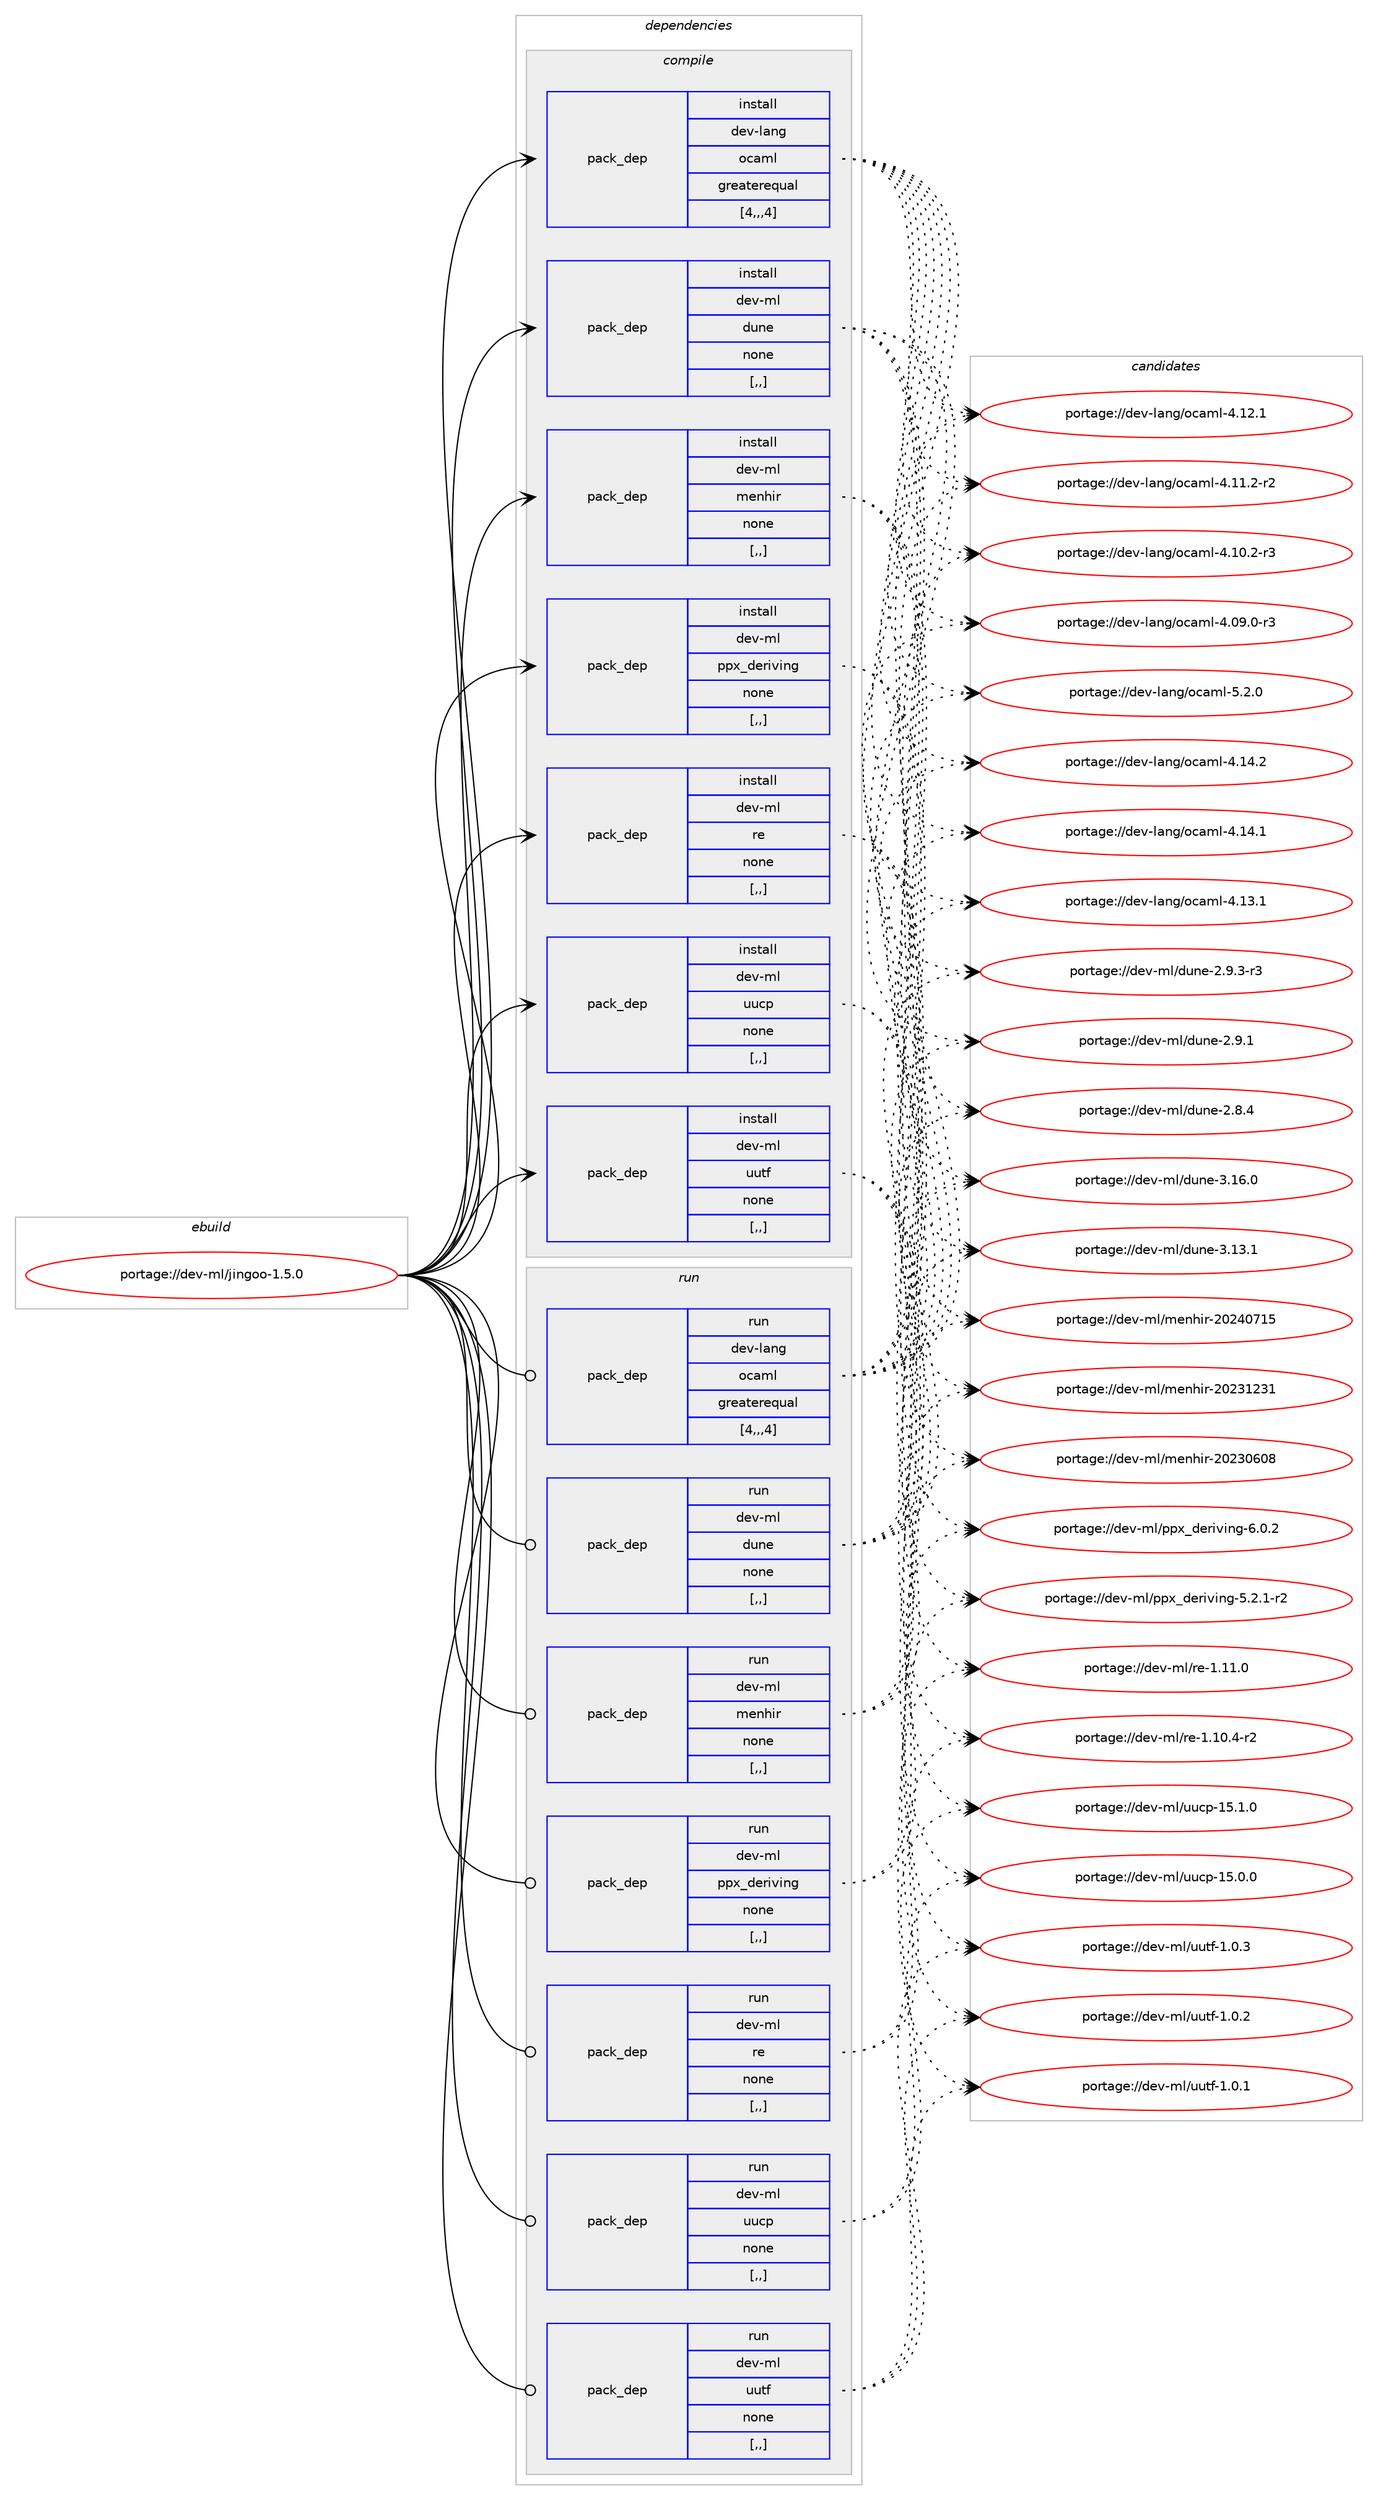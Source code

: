 digraph prolog {

# *************
# Graph options
# *************

newrank=true;
concentrate=true;
compound=true;
graph [rankdir=LR,fontname=Helvetica,fontsize=10,ranksep=1.5];#, ranksep=2.5, nodesep=0.2];
edge  [arrowhead=vee];
node  [fontname=Helvetica,fontsize=10];

# **********
# The ebuild
# **********

subgraph cluster_leftcol {
color=gray;
label=<<i>ebuild</i>>;
id [label="portage://dev-ml/jingoo-1.5.0", color=red, width=4, href="../dev-ml/jingoo-1.5.0.svg"];
}

# ****************
# The dependencies
# ****************

subgraph cluster_midcol {
color=gray;
label=<<i>dependencies</i>>;
subgraph cluster_compile {
fillcolor="#eeeeee";
style=filled;
label=<<i>compile</i>>;
subgraph pack449329 {
dependency613612 [label=<<TABLE BORDER="0" CELLBORDER="1" CELLSPACING="0" CELLPADDING="4" WIDTH="220"><TR><TD ROWSPAN="6" CELLPADDING="30">pack_dep</TD></TR><TR><TD WIDTH="110">install</TD></TR><TR><TD>dev-lang</TD></TR><TR><TD>ocaml</TD></TR><TR><TD>greaterequal</TD></TR><TR><TD>[4,,,4]</TD></TR></TABLE>>, shape=none, color=blue];
}
id:e -> dependency613612:w [weight=20,style="solid",arrowhead="vee"];
subgraph pack449330 {
dependency613613 [label=<<TABLE BORDER="0" CELLBORDER="1" CELLSPACING="0" CELLPADDING="4" WIDTH="220"><TR><TD ROWSPAN="6" CELLPADDING="30">pack_dep</TD></TR><TR><TD WIDTH="110">install</TD></TR><TR><TD>dev-ml</TD></TR><TR><TD>dune</TD></TR><TR><TD>none</TD></TR><TR><TD>[,,]</TD></TR></TABLE>>, shape=none, color=blue];
}
id:e -> dependency613613:w [weight=20,style="solid",arrowhead="vee"];
subgraph pack449331 {
dependency613614 [label=<<TABLE BORDER="0" CELLBORDER="1" CELLSPACING="0" CELLPADDING="4" WIDTH="220"><TR><TD ROWSPAN="6" CELLPADDING="30">pack_dep</TD></TR><TR><TD WIDTH="110">install</TD></TR><TR><TD>dev-ml</TD></TR><TR><TD>menhir</TD></TR><TR><TD>none</TD></TR><TR><TD>[,,]</TD></TR></TABLE>>, shape=none, color=blue];
}
id:e -> dependency613614:w [weight=20,style="solid",arrowhead="vee"];
subgraph pack449332 {
dependency613615 [label=<<TABLE BORDER="0" CELLBORDER="1" CELLSPACING="0" CELLPADDING="4" WIDTH="220"><TR><TD ROWSPAN="6" CELLPADDING="30">pack_dep</TD></TR><TR><TD WIDTH="110">install</TD></TR><TR><TD>dev-ml</TD></TR><TR><TD>ppx_deriving</TD></TR><TR><TD>none</TD></TR><TR><TD>[,,]</TD></TR></TABLE>>, shape=none, color=blue];
}
id:e -> dependency613615:w [weight=20,style="solid",arrowhead="vee"];
subgraph pack449333 {
dependency613616 [label=<<TABLE BORDER="0" CELLBORDER="1" CELLSPACING="0" CELLPADDING="4" WIDTH="220"><TR><TD ROWSPAN="6" CELLPADDING="30">pack_dep</TD></TR><TR><TD WIDTH="110">install</TD></TR><TR><TD>dev-ml</TD></TR><TR><TD>re</TD></TR><TR><TD>none</TD></TR><TR><TD>[,,]</TD></TR></TABLE>>, shape=none, color=blue];
}
id:e -> dependency613616:w [weight=20,style="solid",arrowhead="vee"];
subgraph pack449334 {
dependency613617 [label=<<TABLE BORDER="0" CELLBORDER="1" CELLSPACING="0" CELLPADDING="4" WIDTH="220"><TR><TD ROWSPAN="6" CELLPADDING="30">pack_dep</TD></TR><TR><TD WIDTH="110">install</TD></TR><TR><TD>dev-ml</TD></TR><TR><TD>uucp</TD></TR><TR><TD>none</TD></TR><TR><TD>[,,]</TD></TR></TABLE>>, shape=none, color=blue];
}
id:e -> dependency613617:w [weight=20,style="solid",arrowhead="vee"];
subgraph pack449335 {
dependency613618 [label=<<TABLE BORDER="0" CELLBORDER="1" CELLSPACING="0" CELLPADDING="4" WIDTH="220"><TR><TD ROWSPAN="6" CELLPADDING="30">pack_dep</TD></TR><TR><TD WIDTH="110">install</TD></TR><TR><TD>dev-ml</TD></TR><TR><TD>uutf</TD></TR><TR><TD>none</TD></TR><TR><TD>[,,]</TD></TR></TABLE>>, shape=none, color=blue];
}
id:e -> dependency613618:w [weight=20,style="solid",arrowhead="vee"];
}
subgraph cluster_compileandrun {
fillcolor="#eeeeee";
style=filled;
label=<<i>compile and run</i>>;
}
subgraph cluster_run {
fillcolor="#eeeeee";
style=filled;
label=<<i>run</i>>;
subgraph pack449336 {
dependency613619 [label=<<TABLE BORDER="0" CELLBORDER="1" CELLSPACING="0" CELLPADDING="4" WIDTH="220"><TR><TD ROWSPAN="6" CELLPADDING="30">pack_dep</TD></TR><TR><TD WIDTH="110">run</TD></TR><TR><TD>dev-lang</TD></TR><TR><TD>ocaml</TD></TR><TR><TD>greaterequal</TD></TR><TR><TD>[4,,,4]</TD></TR></TABLE>>, shape=none, color=blue];
}
id:e -> dependency613619:w [weight=20,style="solid",arrowhead="odot"];
subgraph pack449337 {
dependency613620 [label=<<TABLE BORDER="0" CELLBORDER="1" CELLSPACING="0" CELLPADDING="4" WIDTH="220"><TR><TD ROWSPAN="6" CELLPADDING="30">pack_dep</TD></TR><TR><TD WIDTH="110">run</TD></TR><TR><TD>dev-ml</TD></TR><TR><TD>dune</TD></TR><TR><TD>none</TD></TR><TR><TD>[,,]</TD></TR></TABLE>>, shape=none, color=blue];
}
id:e -> dependency613620:w [weight=20,style="solid",arrowhead="odot"];
subgraph pack449338 {
dependency613621 [label=<<TABLE BORDER="0" CELLBORDER="1" CELLSPACING="0" CELLPADDING="4" WIDTH="220"><TR><TD ROWSPAN="6" CELLPADDING="30">pack_dep</TD></TR><TR><TD WIDTH="110">run</TD></TR><TR><TD>dev-ml</TD></TR><TR><TD>menhir</TD></TR><TR><TD>none</TD></TR><TR><TD>[,,]</TD></TR></TABLE>>, shape=none, color=blue];
}
id:e -> dependency613621:w [weight=20,style="solid",arrowhead="odot"];
subgraph pack449339 {
dependency613622 [label=<<TABLE BORDER="0" CELLBORDER="1" CELLSPACING="0" CELLPADDING="4" WIDTH="220"><TR><TD ROWSPAN="6" CELLPADDING="30">pack_dep</TD></TR><TR><TD WIDTH="110">run</TD></TR><TR><TD>dev-ml</TD></TR><TR><TD>ppx_deriving</TD></TR><TR><TD>none</TD></TR><TR><TD>[,,]</TD></TR></TABLE>>, shape=none, color=blue];
}
id:e -> dependency613622:w [weight=20,style="solid",arrowhead="odot"];
subgraph pack449340 {
dependency613623 [label=<<TABLE BORDER="0" CELLBORDER="1" CELLSPACING="0" CELLPADDING="4" WIDTH="220"><TR><TD ROWSPAN="6" CELLPADDING="30">pack_dep</TD></TR><TR><TD WIDTH="110">run</TD></TR><TR><TD>dev-ml</TD></TR><TR><TD>re</TD></TR><TR><TD>none</TD></TR><TR><TD>[,,]</TD></TR></TABLE>>, shape=none, color=blue];
}
id:e -> dependency613623:w [weight=20,style="solid",arrowhead="odot"];
subgraph pack449341 {
dependency613624 [label=<<TABLE BORDER="0" CELLBORDER="1" CELLSPACING="0" CELLPADDING="4" WIDTH="220"><TR><TD ROWSPAN="6" CELLPADDING="30">pack_dep</TD></TR><TR><TD WIDTH="110">run</TD></TR><TR><TD>dev-ml</TD></TR><TR><TD>uucp</TD></TR><TR><TD>none</TD></TR><TR><TD>[,,]</TD></TR></TABLE>>, shape=none, color=blue];
}
id:e -> dependency613624:w [weight=20,style="solid",arrowhead="odot"];
subgraph pack449342 {
dependency613625 [label=<<TABLE BORDER="0" CELLBORDER="1" CELLSPACING="0" CELLPADDING="4" WIDTH="220"><TR><TD ROWSPAN="6" CELLPADDING="30">pack_dep</TD></TR><TR><TD WIDTH="110">run</TD></TR><TR><TD>dev-ml</TD></TR><TR><TD>uutf</TD></TR><TR><TD>none</TD></TR><TR><TD>[,,]</TD></TR></TABLE>>, shape=none, color=blue];
}
id:e -> dependency613625:w [weight=20,style="solid",arrowhead="odot"];
}
}

# **************
# The candidates
# **************

subgraph cluster_choices {
rank=same;
color=gray;
label=<<i>candidates</i>>;

subgraph choice449329 {
color=black;
nodesep=1;
choice1001011184510897110103471119997109108455346504648 [label="portage://dev-lang/ocaml-5.2.0", color=red, width=4,href="../dev-lang/ocaml-5.2.0.svg"];
choice100101118451089711010347111999710910845524649524650 [label="portage://dev-lang/ocaml-4.14.2", color=red, width=4,href="../dev-lang/ocaml-4.14.2.svg"];
choice100101118451089711010347111999710910845524649524649 [label="portage://dev-lang/ocaml-4.14.1", color=red, width=4,href="../dev-lang/ocaml-4.14.1.svg"];
choice100101118451089711010347111999710910845524649514649 [label="portage://dev-lang/ocaml-4.13.1", color=red, width=4,href="../dev-lang/ocaml-4.13.1.svg"];
choice100101118451089711010347111999710910845524649504649 [label="portage://dev-lang/ocaml-4.12.1", color=red, width=4,href="../dev-lang/ocaml-4.12.1.svg"];
choice1001011184510897110103471119997109108455246494946504511450 [label="portage://dev-lang/ocaml-4.11.2-r2", color=red, width=4,href="../dev-lang/ocaml-4.11.2-r2.svg"];
choice1001011184510897110103471119997109108455246494846504511451 [label="portage://dev-lang/ocaml-4.10.2-r3", color=red, width=4,href="../dev-lang/ocaml-4.10.2-r3.svg"];
choice1001011184510897110103471119997109108455246485746484511451 [label="portage://dev-lang/ocaml-4.09.0-r3", color=red, width=4,href="../dev-lang/ocaml-4.09.0-r3.svg"];
dependency613612:e -> choice1001011184510897110103471119997109108455346504648:w [style=dotted,weight="100"];
dependency613612:e -> choice100101118451089711010347111999710910845524649524650:w [style=dotted,weight="100"];
dependency613612:e -> choice100101118451089711010347111999710910845524649524649:w [style=dotted,weight="100"];
dependency613612:e -> choice100101118451089711010347111999710910845524649514649:w [style=dotted,weight="100"];
dependency613612:e -> choice100101118451089711010347111999710910845524649504649:w [style=dotted,weight="100"];
dependency613612:e -> choice1001011184510897110103471119997109108455246494946504511450:w [style=dotted,weight="100"];
dependency613612:e -> choice1001011184510897110103471119997109108455246494846504511451:w [style=dotted,weight="100"];
dependency613612:e -> choice1001011184510897110103471119997109108455246485746484511451:w [style=dotted,weight="100"];
}
subgraph choice449330 {
color=black;
nodesep=1;
choice100101118451091084710011711010145514649544648 [label="portage://dev-ml/dune-3.16.0", color=red, width=4,href="../dev-ml/dune-3.16.0.svg"];
choice100101118451091084710011711010145514649514649 [label="portage://dev-ml/dune-3.13.1", color=red, width=4,href="../dev-ml/dune-3.13.1.svg"];
choice10010111845109108471001171101014550465746514511451 [label="portage://dev-ml/dune-2.9.3-r3", color=red, width=4,href="../dev-ml/dune-2.9.3-r3.svg"];
choice1001011184510910847100117110101455046574649 [label="portage://dev-ml/dune-2.9.1", color=red, width=4,href="../dev-ml/dune-2.9.1.svg"];
choice1001011184510910847100117110101455046564652 [label="portage://dev-ml/dune-2.8.4", color=red, width=4,href="../dev-ml/dune-2.8.4.svg"];
dependency613613:e -> choice100101118451091084710011711010145514649544648:w [style=dotted,weight="100"];
dependency613613:e -> choice100101118451091084710011711010145514649514649:w [style=dotted,weight="100"];
dependency613613:e -> choice10010111845109108471001171101014550465746514511451:w [style=dotted,weight="100"];
dependency613613:e -> choice1001011184510910847100117110101455046574649:w [style=dotted,weight="100"];
dependency613613:e -> choice1001011184510910847100117110101455046564652:w [style=dotted,weight="100"];
}
subgraph choice449331 {
color=black;
nodesep=1;
choice1001011184510910847109101110104105114455048505248554953 [label="portage://dev-ml/menhir-20240715", color=red, width=4,href="../dev-ml/menhir-20240715.svg"];
choice1001011184510910847109101110104105114455048505149505149 [label="portage://dev-ml/menhir-20231231", color=red, width=4,href="../dev-ml/menhir-20231231.svg"];
choice1001011184510910847109101110104105114455048505148544856 [label="portage://dev-ml/menhir-20230608", color=red, width=4,href="../dev-ml/menhir-20230608.svg"];
dependency613614:e -> choice1001011184510910847109101110104105114455048505248554953:w [style=dotted,weight="100"];
dependency613614:e -> choice1001011184510910847109101110104105114455048505149505149:w [style=dotted,weight="100"];
dependency613614:e -> choice1001011184510910847109101110104105114455048505148544856:w [style=dotted,weight="100"];
}
subgraph choice449332 {
color=black;
nodesep=1;
choice100101118451091084711211212095100101114105118105110103455446484650 [label="portage://dev-ml/ppx_deriving-6.0.2", color=red, width=4,href="../dev-ml/ppx_deriving-6.0.2.svg"];
choice1001011184510910847112112120951001011141051181051101034553465046494511450 [label="portage://dev-ml/ppx_deriving-5.2.1-r2", color=red, width=4,href="../dev-ml/ppx_deriving-5.2.1-r2.svg"];
dependency613615:e -> choice100101118451091084711211212095100101114105118105110103455446484650:w [style=dotted,weight="100"];
dependency613615:e -> choice1001011184510910847112112120951001011141051181051101034553465046494511450:w [style=dotted,weight="100"];
}
subgraph choice449333 {
color=black;
nodesep=1;
choice100101118451091084711410145494649494648 [label="portage://dev-ml/re-1.11.0", color=red, width=4,href="../dev-ml/re-1.11.0.svg"];
choice1001011184510910847114101454946494846524511450 [label="portage://dev-ml/re-1.10.4-r2", color=red, width=4,href="../dev-ml/re-1.10.4-r2.svg"];
dependency613616:e -> choice100101118451091084711410145494649494648:w [style=dotted,weight="100"];
dependency613616:e -> choice1001011184510910847114101454946494846524511450:w [style=dotted,weight="100"];
}
subgraph choice449334 {
color=black;
nodesep=1;
choice10010111845109108471171179911245495346494648 [label="portage://dev-ml/uucp-15.1.0", color=red, width=4,href="../dev-ml/uucp-15.1.0.svg"];
choice10010111845109108471171179911245495346484648 [label="portage://dev-ml/uucp-15.0.0", color=red, width=4,href="../dev-ml/uucp-15.0.0.svg"];
dependency613617:e -> choice10010111845109108471171179911245495346494648:w [style=dotted,weight="100"];
dependency613617:e -> choice10010111845109108471171179911245495346484648:w [style=dotted,weight="100"];
}
subgraph choice449335 {
color=black;
nodesep=1;
choice1001011184510910847117117116102454946484651 [label="portage://dev-ml/uutf-1.0.3", color=red, width=4,href="../dev-ml/uutf-1.0.3.svg"];
choice1001011184510910847117117116102454946484650 [label="portage://dev-ml/uutf-1.0.2", color=red, width=4,href="../dev-ml/uutf-1.0.2.svg"];
choice1001011184510910847117117116102454946484649 [label="portage://dev-ml/uutf-1.0.1", color=red, width=4,href="../dev-ml/uutf-1.0.1.svg"];
dependency613618:e -> choice1001011184510910847117117116102454946484651:w [style=dotted,weight="100"];
dependency613618:e -> choice1001011184510910847117117116102454946484650:w [style=dotted,weight="100"];
dependency613618:e -> choice1001011184510910847117117116102454946484649:w [style=dotted,weight="100"];
}
subgraph choice449336 {
color=black;
nodesep=1;
choice1001011184510897110103471119997109108455346504648 [label="portage://dev-lang/ocaml-5.2.0", color=red, width=4,href="../dev-lang/ocaml-5.2.0.svg"];
choice100101118451089711010347111999710910845524649524650 [label="portage://dev-lang/ocaml-4.14.2", color=red, width=4,href="../dev-lang/ocaml-4.14.2.svg"];
choice100101118451089711010347111999710910845524649524649 [label="portage://dev-lang/ocaml-4.14.1", color=red, width=4,href="../dev-lang/ocaml-4.14.1.svg"];
choice100101118451089711010347111999710910845524649514649 [label="portage://dev-lang/ocaml-4.13.1", color=red, width=4,href="../dev-lang/ocaml-4.13.1.svg"];
choice100101118451089711010347111999710910845524649504649 [label="portage://dev-lang/ocaml-4.12.1", color=red, width=4,href="../dev-lang/ocaml-4.12.1.svg"];
choice1001011184510897110103471119997109108455246494946504511450 [label="portage://dev-lang/ocaml-4.11.2-r2", color=red, width=4,href="../dev-lang/ocaml-4.11.2-r2.svg"];
choice1001011184510897110103471119997109108455246494846504511451 [label="portage://dev-lang/ocaml-4.10.2-r3", color=red, width=4,href="../dev-lang/ocaml-4.10.2-r3.svg"];
choice1001011184510897110103471119997109108455246485746484511451 [label="portage://dev-lang/ocaml-4.09.0-r3", color=red, width=4,href="../dev-lang/ocaml-4.09.0-r3.svg"];
dependency613619:e -> choice1001011184510897110103471119997109108455346504648:w [style=dotted,weight="100"];
dependency613619:e -> choice100101118451089711010347111999710910845524649524650:w [style=dotted,weight="100"];
dependency613619:e -> choice100101118451089711010347111999710910845524649524649:w [style=dotted,weight="100"];
dependency613619:e -> choice100101118451089711010347111999710910845524649514649:w [style=dotted,weight="100"];
dependency613619:e -> choice100101118451089711010347111999710910845524649504649:w [style=dotted,weight="100"];
dependency613619:e -> choice1001011184510897110103471119997109108455246494946504511450:w [style=dotted,weight="100"];
dependency613619:e -> choice1001011184510897110103471119997109108455246494846504511451:w [style=dotted,weight="100"];
dependency613619:e -> choice1001011184510897110103471119997109108455246485746484511451:w [style=dotted,weight="100"];
}
subgraph choice449337 {
color=black;
nodesep=1;
choice100101118451091084710011711010145514649544648 [label="portage://dev-ml/dune-3.16.0", color=red, width=4,href="../dev-ml/dune-3.16.0.svg"];
choice100101118451091084710011711010145514649514649 [label="portage://dev-ml/dune-3.13.1", color=red, width=4,href="../dev-ml/dune-3.13.1.svg"];
choice10010111845109108471001171101014550465746514511451 [label="portage://dev-ml/dune-2.9.3-r3", color=red, width=4,href="../dev-ml/dune-2.9.3-r3.svg"];
choice1001011184510910847100117110101455046574649 [label="portage://dev-ml/dune-2.9.1", color=red, width=4,href="../dev-ml/dune-2.9.1.svg"];
choice1001011184510910847100117110101455046564652 [label="portage://dev-ml/dune-2.8.4", color=red, width=4,href="../dev-ml/dune-2.8.4.svg"];
dependency613620:e -> choice100101118451091084710011711010145514649544648:w [style=dotted,weight="100"];
dependency613620:e -> choice100101118451091084710011711010145514649514649:w [style=dotted,weight="100"];
dependency613620:e -> choice10010111845109108471001171101014550465746514511451:w [style=dotted,weight="100"];
dependency613620:e -> choice1001011184510910847100117110101455046574649:w [style=dotted,weight="100"];
dependency613620:e -> choice1001011184510910847100117110101455046564652:w [style=dotted,weight="100"];
}
subgraph choice449338 {
color=black;
nodesep=1;
choice1001011184510910847109101110104105114455048505248554953 [label="portage://dev-ml/menhir-20240715", color=red, width=4,href="../dev-ml/menhir-20240715.svg"];
choice1001011184510910847109101110104105114455048505149505149 [label="portage://dev-ml/menhir-20231231", color=red, width=4,href="../dev-ml/menhir-20231231.svg"];
choice1001011184510910847109101110104105114455048505148544856 [label="portage://dev-ml/menhir-20230608", color=red, width=4,href="../dev-ml/menhir-20230608.svg"];
dependency613621:e -> choice1001011184510910847109101110104105114455048505248554953:w [style=dotted,weight="100"];
dependency613621:e -> choice1001011184510910847109101110104105114455048505149505149:w [style=dotted,weight="100"];
dependency613621:e -> choice1001011184510910847109101110104105114455048505148544856:w [style=dotted,weight="100"];
}
subgraph choice449339 {
color=black;
nodesep=1;
choice100101118451091084711211212095100101114105118105110103455446484650 [label="portage://dev-ml/ppx_deriving-6.0.2", color=red, width=4,href="../dev-ml/ppx_deriving-6.0.2.svg"];
choice1001011184510910847112112120951001011141051181051101034553465046494511450 [label="portage://dev-ml/ppx_deriving-5.2.1-r2", color=red, width=4,href="../dev-ml/ppx_deriving-5.2.1-r2.svg"];
dependency613622:e -> choice100101118451091084711211212095100101114105118105110103455446484650:w [style=dotted,weight="100"];
dependency613622:e -> choice1001011184510910847112112120951001011141051181051101034553465046494511450:w [style=dotted,weight="100"];
}
subgraph choice449340 {
color=black;
nodesep=1;
choice100101118451091084711410145494649494648 [label="portage://dev-ml/re-1.11.0", color=red, width=4,href="../dev-ml/re-1.11.0.svg"];
choice1001011184510910847114101454946494846524511450 [label="portage://dev-ml/re-1.10.4-r2", color=red, width=4,href="../dev-ml/re-1.10.4-r2.svg"];
dependency613623:e -> choice100101118451091084711410145494649494648:w [style=dotted,weight="100"];
dependency613623:e -> choice1001011184510910847114101454946494846524511450:w [style=dotted,weight="100"];
}
subgraph choice449341 {
color=black;
nodesep=1;
choice10010111845109108471171179911245495346494648 [label="portage://dev-ml/uucp-15.1.0", color=red, width=4,href="../dev-ml/uucp-15.1.0.svg"];
choice10010111845109108471171179911245495346484648 [label="portage://dev-ml/uucp-15.0.0", color=red, width=4,href="../dev-ml/uucp-15.0.0.svg"];
dependency613624:e -> choice10010111845109108471171179911245495346494648:w [style=dotted,weight="100"];
dependency613624:e -> choice10010111845109108471171179911245495346484648:w [style=dotted,weight="100"];
}
subgraph choice449342 {
color=black;
nodesep=1;
choice1001011184510910847117117116102454946484651 [label="portage://dev-ml/uutf-1.0.3", color=red, width=4,href="../dev-ml/uutf-1.0.3.svg"];
choice1001011184510910847117117116102454946484650 [label="portage://dev-ml/uutf-1.0.2", color=red, width=4,href="../dev-ml/uutf-1.0.2.svg"];
choice1001011184510910847117117116102454946484649 [label="portage://dev-ml/uutf-1.0.1", color=red, width=4,href="../dev-ml/uutf-1.0.1.svg"];
dependency613625:e -> choice1001011184510910847117117116102454946484651:w [style=dotted,weight="100"];
dependency613625:e -> choice1001011184510910847117117116102454946484650:w [style=dotted,weight="100"];
dependency613625:e -> choice1001011184510910847117117116102454946484649:w [style=dotted,weight="100"];
}
}

}
